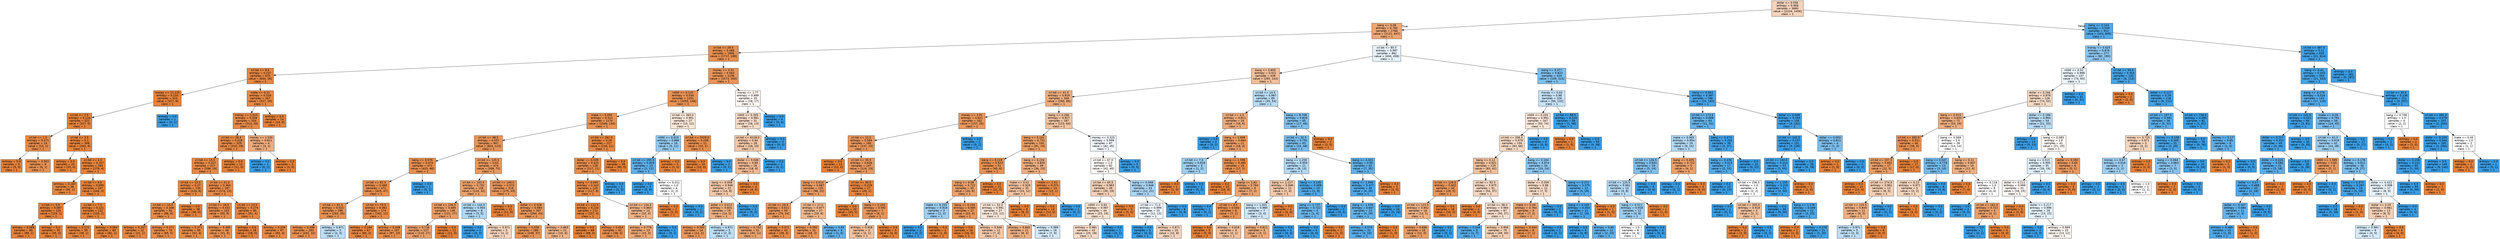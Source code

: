 digraph Tree {
node [shape=box, style="filled", color="black", fontname="helvetica"] ;
edge [fontname="helvetica"] ;
0 [label="dollar <= 0.056\nentropy = 0.968\nsamples = 3680\nvalue = [2224, 1456]\nclass = 1", fillcolor="#f6d3bb"] ;
1 [label="bang <= 0.08\nentropy = 0.784\nsamples = 2768\nvalue = [2121, 647]\nclass = 1", fillcolor="#eda775"] ;
0 -> 1 [labeldistance=2.5, labelangle=45, headlabel="True"] ;
2 [label="crl.tot <= 29.5\nentropy = 0.466\nsamples = 1906\nvalue = [1717, 189]\nclass = 1", fillcolor="#e88f4f"] ;
1 -> 2 ;
3 [label="crl.tot <= 9.5\nentropy = 0.237\nsamples = 670\nvalue = [644, 26]\nclass = 1", fillcolor="#e68641"] ;
2 -> 3 ;
4 [label="money <= 11.125\nentropy = 0.133\nsamples = 323\nvalue = [317, 6]\nclass = 1", fillcolor="#e5833d"] ;
3 -> 4 ;
5 [label="crl.tot <= 2.5\nentropy = 0.116\nsamples = 322\nvalue = [317, 5]\nclass = 1", fillcolor="#e5833c"] ;
4 -> 5 ;
6 [label="crl.tot <= 1.5\nentropy = 0.371\nsamples = 14\nvalue = [13, 1]\nclass = 1", fillcolor="#e78b48"] ;
5 -> 6 ;
7 [label="entropy = 0.0\nsamples = 5\nvalue = [5, 0]\nclass = 1", fillcolor="#e58139"] ;
6 -> 7 ;
8 [label="entropy = 0.503\nsamples = 9\nvalue = [8, 1]\nclass = 1", fillcolor="#e89152"] ;
6 -> 8 ;
9 [label="crl.tot <= 3.5\nentropy = 0.1\nsamples = 308\nvalue = [304, 4]\nclass = 1", fillcolor="#e5833c"] ;
5 -> 9 ;
10 [label="entropy = 0.0\nsamples = 25\nvalue = [25, 0]\nclass = 1", fillcolor="#e58139"] ;
9 -> 10 ;
11 [label="crl.tot <= 4.5\nentropy = 0.107\nsamples = 283\nvalue = [279, 4]\nclass = 1", fillcolor="#e5833c"] ;
9 -> 11 ;
12 [label="entropy = 0.183\nsamples = 36\nvalue = [35, 1]\nclass = 1", fillcolor="#e6853f"] ;
11 -> 12 ;
13 [label="crl.tot <= 6.5\nentropy = 0.095\nsamples = 247\nvalue = [244, 3]\nclass = 1", fillcolor="#e5833b"] ;
11 -> 13 ;
14 [label="crl.tot <= 5.5\nentropy = 0.067\nsamples = 125\nvalue = [124, 1]\nclass = 1", fillcolor="#e5823b"] ;
13 -> 14 ;
15 [label="entropy = 0.088\nsamples = 90\nvalue = [89, 1]\nclass = 1", fillcolor="#e5823b"] ;
14 -> 15 ;
16 [label="entropy = 0.0\nsamples = 35\nvalue = [35, 0]\nclass = 1", fillcolor="#e58139"] ;
14 -> 16 ;
17 [label="crl.tot <= 7.5\nentropy = 0.121\nsamples = 122\nvalue = [120, 2]\nclass = 1", fillcolor="#e5833c"] ;
13 -> 17 ;
18 [label="entropy = 0.172\nsamples = 39\nvalue = [38, 1]\nclass = 1", fillcolor="#e6843e"] ;
17 -> 18 ;
19 [label="entropy = 0.094\nsamples = 83\nvalue = [82, 1]\nclass = 1", fillcolor="#e5833b"] ;
17 -> 19 ;
20 [label="entropy = 0.0\nsamples = 1\nvalue = [0, 1]\nclass = 1", fillcolor="#399de5"] ;
4 -> 20 ;
21 [label="make <= 0.21\nentropy = 0.318\nsamples = 347\nvalue = [327, 20]\nclass = 1", fillcolor="#e78945"] ;
3 -> 21 ;
22 [label="money <= 1.015\nentropy = 0.328\nsamples = 333\nvalue = [313, 20]\nclass = 1", fillcolor="#e78946"] ;
21 -> 22 ;
23 [label="crl.tot <= 28.5\nentropy = 0.318\nsamples = 329\nvalue = [310, 19]\nclass = 1", fillcolor="#e78945"] ;
22 -> 23 ;
24 [label="crl.tot <= 15.5\nentropy = 0.327\nsamples = 317\nvalue = [298, 19]\nclass = 1", fillcolor="#e78946"] ;
23 -> 24 ;
25 [label="crl.tot <= 13.5\nentropy = 0.27\nsamples = 130\nvalue = [124, 6]\nclass = 1", fillcolor="#e68743"] ;
24 -> 25 ;
26 [label="crl.tot <= 10.5\nentropy = 0.348\nsamples = 92\nvalue = [86, 6]\nclass = 1", fillcolor="#e78a47"] ;
25 -> 26 ;
27 [label="entropy = 0.267\nsamples = 22\nvalue = [21, 1]\nclass = 1", fillcolor="#e68742"] ;
26 -> 27 ;
28 [label="entropy = 0.371\nsamples = 70\nvalue = [65, 5]\nclass = 1", fillcolor="#e78b48"] ;
26 -> 28 ;
29 [label="entropy = 0.0\nsamples = 38\nvalue = [38, 0]\nclass = 1", fillcolor="#e58139"] ;
25 -> 29 ;
30 [label="crl.tot <= 21.5\nentropy = 0.364\nsamples = 187\nvalue = [174, 13]\nclass = 1", fillcolor="#e78a48"] ;
24 -> 30 ;
31 [label="crl.tot <= 18.5\nentropy = 0.431\nsamples = 102\nvalue = [93, 9]\nclass = 1", fillcolor="#e88d4c"] ;
30 -> 31 ;
32 [label="entropy = 0.371\nsamples = 56\nvalue = [52, 4]\nclass = 1", fillcolor="#e78b48"] ;
31 -> 32 ;
33 [label="entropy = 0.496\nsamples = 46\nvalue = [41, 5]\nclass = 1", fillcolor="#e89051"] ;
31 -> 33 ;
34 [label="crl.tot <= 23.5\nentropy = 0.274\nsamples = 85\nvalue = [81, 4]\nclass = 1", fillcolor="#e68743"] ;
30 -> 34 ;
35 [label="entropy = 0.0\nsamples = 18\nvalue = [18, 0]\nclass = 1", fillcolor="#e58139"] ;
34 -> 35 ;
36 [label="entropy = 0.326\nsamples = 67\nvalue = [63, 4]\nclass = 1", fillcolor="#e78946"] ;
34 -> 36 ;
37 [label="entropy = 0.0\nsamples = 12\nvalue = [12, 0]\nclass = 1", fillcolor="#e58139"] ;
23 -> 37 ;
38 [label="money <= 1.535\nentropy = 0.811\nsamples = 4\nvalue = [3, 1]\nclass = 1", fillcolor="#eeab7b"] ;
22 -> 38 ;
39 [label="entropy = 0.0\nsamples = 1\nvalue = [0, 1]\nclass = 1", fillcolor="#399de5"] ;
38 -> 39 ;
40 [label="entropy = 0.0\nsamples = 3\nvalue = [3, 0]\nclass = 1", fillcolor="#e58139"] ;
38 -> 40 ;
41 [label="entropy = 0.0\nsamples = 14\nvalue = [14, 0]\nclass = 1", fillcolor="#e58139"] ;
21 -> 41 ;
42 [label="money <= 0.01\nentropy = 0.563\nsamples = 1236\nvalue = [1073, 163]\nclass = 1", fillcolor="#e99457"] ;
2 -> 42 ;
43 [label="n000 <= 0.115\nentropy = 0.534\nsamples = 1201\nvalue = [1055, 146]\nclass = 1", fillcolor="#e99254"] ;
42 -> 43 ;
44 [label="make <= 0.005\nentropy = 0.512\nsamples = 1174\nvalue = [1040, 134]\nclass = 1", fillcolor="#e89153"] ;
43 -> 44 ;
45 [label="crl.tot <= 98.5\nentropy = 0.557\nsamples = 947\nvalue = [824, 123]\nclass = 1", fillcolor="#e99457"] ;
44 -> 45 ;
46 [label="bang <= 0.076\nentropy = 0.474\nsamples = 473\nvalue = [425, 48]\nclass = 1", fillcolor="#e88f4f"] ;
45 -> 46 ;
47 [label="crl.tot <= 62.5\nentropy = 0.468\nsamples = 472\nvalue = [425, 47]\nclass = 1", fillcolor="#e88f4f"] ;
46 -> 47 ;
48 [label="crl.tot <= 61.5\nentropy = 0.522\nsamples = 298\nvalue = [263, 35]\nclass = 1", fillcolor="#e89253"] ;
47 -> 48 ;
49 [label="entropy = 0.498\nsamples = 293\nvalue = [261, 32]\nclass = 1", fillcolor="#e89051"] ;
48 -> 49 ;
50 [label="entropy = 0.971\nsamples = 5\nvalue = [2, 3]\nclass = 1", fillcolor="#bddef6"] ;
48 -> 50 ;
51 [label="crl.tot <= 73.5\nentropy = 0.362\nsamples = 174\nvalue = [162, 12]\nclass = 1", fillcolor="#e78a48"] ;
47 -> 51 ;
52 [label="entropy = 0.194\nsamples = 67\nvalue = [65, 2]\nclass = 1", fillcolor="#e6853f"] ;
51 -> 52 ;
53 [label="entropy = 0.448\nsamples = 107\nvalue = [97, 10]\nclass = 1", fillcolor="#e88e4d"] ;
51 -> 53 ;
54 [label="entropy = 0.0\nsamples = 1\nvalue = [0, 1]\nclass = 1", fillcolor="#399de5"] ;
46 -> 54 ;
55 [label="crl.tot <= 145.5\nentropy = 0.63\nsamples = 474\nvalue = [399, 75]\nclass = 1", fillcolor="#ea995e"] ;
45 -> 55 ;
56 [label="crl.tot <= 143.5\nentropy = 0.732\nsamples = 156\nvalue = [124, 32]\nclass = 1", fillcolor="#eca26c"] ;
55 -> 56 ;
57 [label="crl.tot <= 139.5\nentropy = 0.685\nsamples = 148\nvalue = [121, 27]\nclass = 1", fillcolor="#eb9d65"] ;
56 -> 57 ;
58 [label="entropy = 0.716\nsamples = 137\nvalue = [110, 27]\nclass = 1", fillcolor="#eba06a"] ;
57 -> 58 ;
59 [label="entropy = 0.0\nsamples = 11\nvalue = [11, 0]\nclass = 1", fillcolor="#e58139"] ;
57 -> 59 ;
60 [label="crl.tot <= 144.5\nentropy = 0.954\nsamples = 8\nvalue = [3, 5]\nclass = 1", fillcolor="#b0d8f5"] ;
56 -> 60 ;
61 [label="entropy = 0.0\nsamples = 3\nvalue = [0, 3]\nclass = 1", fillcolor="#399de5"] ;
60 -> 61 ;
62 [label="entropy = 0.971\nsamples = 5\nvalue = [3, 2]\nclass = 1", fillcolor="#f6d5bd"] ;
60 -> 62 ;
63 [label="crl.tot <= 149.5\nentropy = 0.572\nsamples = 318\nvalue = [275, 43]\nclass = 1", fillcolor="#e99558"] ;
55 -> 63 ;
64 [label="entropy = 0.0\nsamples = 11\nvalue = [11, 0]\nclass = 1", fillcolor="#e58139"] ;
63 -> 64 ;
65 [label="dollar <= 0.028\nentropy = 0.584\nsamples = 307\nvalue = [264, 43]\nclass = 1", fillcolor="#e99659"] ;
63 -> 65 ;
66 [label="entropy = 0.556\nsamples = 286\nvalue = [249, 37]\nclass = 1", fillcolor="#e99456"] ;
65 -> 66 ;
67 [label="entropy = 0.863\nsamples = 21\nvalue = [15, 6]\nclass = 1", fillcolor="#efb388"] ;
65 -> 67 ;
68 [label="crl.tot <= 261.0\nentropy = 0.28\nsamples = 227\nvalue = [216, 11]\nclass = 1", fillcolor="#e68743"] ;
44 -> 68 ;
69 [label="dollar <= 0.039\nentropy = 0.423\nsamples = 128\nvalue = [117, 11]\nclass = 1", fillcolor="#e78d4c"] ;
68 -> 69 ;
70 [label="bang <= 0.045\nentropy = 0.343\nsamples = 125\nvalue = [117, 8]\nclass = 1", fillcolor="#e78a47"] ;
69 -> 70 ;
71 [label="crl.tot <= 112.5\nentropy = 0.224\nsamples = 111\nvalue = [107, 4]\nclass = 1", fillcolor="#e68640"] ;
70 -> 71 ;
72 [label="entropy = 0.0\nsamples = 69\nvalue = [69, 0]\nclass = 1", fillcolor="#e58139"] ;
71 -> 72 ;
73 [label="entropy = 0.454\nsamples = 42\nvalue = [38, 4]\nclass = 1", fillcolor="#e88e4e"] ;
71 -> 73 ;
74 [label="crl.tot <= 134.5\nentropy = 0.863\nsamples = 14\nvalue = [10, 4]\nclass = 1", fillcolor="#efb388"] ;
70 -> 74 ;
75 [label="entropy = 0.779\nsamples = 13\nvalue = [10, 3]\nclass = 1", fillcolor="#eda774"] ;
74 -> 75 ;
76 [label="entropy = 0.0\nsamples = 1\nvalue = [0, 1]\nclass = 1", fillcolor="#399de5"] ;
74 -> 76 ;
77 [label="entropy = 0.0\nsamples = 3\nvalue = [0, 3]\nclass = 1", fillcolor="#399de5"] ;
69 -> 77 ;
78 [label="entropy = 0.0\nsamples = 99\nvalue = [99, 0]\nclass = 1", fillcolor="#e58139"] ;
68 -> 78 ;
79 [label="crl.tot <= 365.0\nentropy = 0.991\nsamples = 27\nvalue = [15, 12]\nclass = 1", fillcolor="#fae6d7"] ;
43 -> 79 ;
80 [label="n000 <= 0.615\nentropy = 0.896\nsamples = 16\nvalue = [5, 11]\nclass = 1", fillcolor="#93caf1"] ;
79 -> 80 ;
81 [label="crl.tot <= 205.5\nentropy = 0.619\nsamples = 13\nvalue = [2, 11]\nclass = 1", fillcolor="#5dafea"] ;
80 -> 81 ;
82 [label="entropy = 0.0\nsamples = 9\nvalue = [0, 9]\nclass = 1", fillcolor="#399de5"] ;
81 -> 82 ;
83 [label="dollar <= 0.011\nentropy = 1.0\nsamples = 4\nvalue = [2, 2]\nclass = 1", fillcolor="#ffffff"] ;
81 -> 83 ;
84 [label="entropy = 0.0\nsamples = 2\nvalue = [2, 0]\nclass = 1", fillcolor="#e58139"] ;
83 -> 84 ;
85 [label="entropy = 0.0\nsamples = 2\nvalue = [0, 2]\nclass = 1", fillcolor="#399de5"] ;
83 -> 85 ;
86 [label="entropy = 0.0\nsamples = 3\nvalue = [3, 0]\nclass = 1", fillcolor="#e58139"] ;
80 -> 86 ;
87 [label="crl.tot <= 2029.0\nentropy = 0.439\nsamples = 11\nvalue = [10, 1]\nclass = 1", fillcolor="#e88e4d"] ;
79 -> 87 ;
88 [label="entropy = 0.0\nsamples = 10\nvalue = [10, 0]\nclass = 1", fillcolor="#e58139"] ;
87 -> 88 ;
89 [label="entropy = 0.0\nsamples = 1\nvalue = [0, 1]\nclass = 1", fillcolor="#399de5"] ;
87 -> 89 ;
90 [label="money <= 1.77\nentropy = 0.999\nsamples = 35\nvalue = [18, 17]\nclass = 1", fillcolor="#fef8f4"] ;
42 -> 90 ;
91 [label="n000 <= 0.305\nentropy = 0.981\nsamples = 31\nvalue = [18, 13]\nclass = 1", fillcolor="#f8dcc8"] ;
90 -> 91 ;
92 [label="crl.tot <= 6128.0\nentropy = 0.94\nsamples = 28\nvalue = [18, 10]\nclass = 1", fillcolor="#f3c7a7"] ;
91 -> 92 ;
93 [label="dollar <= 0.046\nentropy = 0.89\nsamples = 26\nvalue = [18, 8]\nclass = 1", fillcolor="#f1b991"] ;
92 -> 93 ;
94 [label="bang <= 0.058\nentropy = 0.946\nsamples = 22\nvalue = [14, 8]\nclass = 1", fillcolor="#f4c9aa"] ;
93 -> 94 ;
95 [label="dollar <= 0.013\nentropy = 0.831\nsamples = 19\nvalue = [14, 5]\nclass = 1", fillcolor="#eeae80"] ;
94 -> 95 ;
96 [label="entropy = 0.592\nsamples = 14\nvalue = [12, 2]\nclass = 1", fillcolor="#e9965a"] ;
95 -> 96 ;
97 [label="entropy = 0.971\nsamples = 5\nvalue = [2, 3]\nclass = 1", fillcolor="#bddef6"] ;
95 -> 97 ;
98 [label="entropy = 0.0\nsamples = 3\nvalue = [0, 3]\nclass = 1", fillcolor="#399de5"] ;
94 -> 98 ;
99 [label="entropy = 0.0\nsamples = 4\nvalue = [4, 0]\nclass = 1", fillcolor="#e58139"] ;
93 -> 99 ;
100 [label="entropy = 0.0\nsamples = 2\nvalue = [0, 2]\nclass = 1", fillcolor="#399de5"] ;
92 -> 100 ;
101 [label="entropy = 0.0\nsamples = 3\nvalue = [0, 3]\nclass = 1", fillcolor="#399de5"] ;
91 -> 101 ;
102 [label="entropy = 0.0\nsamples = 4\nvalue = [0, 4]\nclass = 1", fillcolor="#399de5"] ;
90 -> 102 ;
103 [label="crl.tot <= 85.5\nentropy = 0.997\nsamples = 862\nvalue = [404, 458]\nclass = 1", fillcolor="#e8f3fc"] ;
1 -> 103 ;
104 [label="bang <= 0.805\nentropy = 0.911\nsamples = 438\nvalue = [295, 143]\nclass = 1", fillcolor="#f2be99"] ;
103 -> 104 ;
105 [label="crl.tot <= 41.5\nentropy = 0.819\nsamples = 349\nvalue = [260, 89]\nclass = 1", fillcolor="#eeac7d"] ;
104 -> 105 ;
106 [label="money <= 3.91\nentropy = 0.621\nsamples = 162\nvalue = [137, 25]\nclass = 1", fillcolor="#ea985d"] ;
105 -> 106 ;
107 [label="crl.tot <= 12.5\nentropy = 0.594\nsamples = 160\nvalue = [137, 23]\nclass = 1", fillcolor="#e9965a"] ;
106 -> 107 ;
108 [label="entropy = 0.0\nsamples = 13\nvalue = [13, 0]\nclass = 1", fillcolor="#e58139"] ;
107 -> 108 ;
109 [label="crl.tot <= 35.5\nentropy = 0.626\nsamples = 147\nvalue = [124, 23]\nclass = 1", fillcolor="#ea985e"] ;
107 -> 109 ;
110 [label="bang <= 0.614\nentropy = 0.687\nsamples = 120\nvalue = [98, 22]\nclass = 1", fillcolor="#eb9d65"] ;
109 -> 110 ;
111 [label="crl.tot <= 26.5\nentropy = 0.611\nsamples = 93\nvalue = [79, 14]\nclass = 1", fillcolor="#ea975c"] ;
110 -> 111 ;
112 [label="entropy = 0.752\nsamples = 51\nvalue = [40, 11]\nclass = 1", fillcolor="#eca46f"] ;
111 -> 112 ;
113 [label="entropy = 0.371\nsamples = 42\nvalue = [39, 3]\nclass = 1", fillcolor="#e78b48"] ;
111 -> 113 ;
114 [label="crl.tot <= 27.0\nentropy = 0.877\nsamples = 27\nvalue = [19, 8]\nclass = 1", fillcolor="#f0b68c"] ;
110 -> 114 ;
115 [label="entropy = 0.592\nsamples = 21\nvalue = [18, 3]\nclass = 1", fillcolor="#e9965a"] ;
114 -> 115 ;
116 [label="entropy = 0.65\nsamples = 6\nvalue = [1, 5]\nclass = 1", fillcolor="#61b1ea"] ;
114 -> 116 ;
117 [label="crl.tot <= 39.5\nentropy = 0.229\nsamples = 27\nvalue = [26, 1]\nclass = 1", fillcolor="#e68641"] ;
109 -> 117 ;
118 [label="entropy = 0.0\nsamples = 20\nvalue = [20, 0]\nclass = 1", fillcolor="#e58139"] ;
117 -> 118 ;
119 [label="bang <= 0.203\nentropy = 0.592\nsamples = 7\nvalue = [6, 1]\nclass = 1", fillcolor="#e9965a"] ;
117 -> 119 ;
120 [label="entropy = 0.918\nsamples = 3\nvalue = [2, 1]\nclass = 1", fillcolor="#f2c09c"] ;
119 -> 120 ;
121 [label="entropy = 0.0\nsamples = 4\nvalue = [4, 0]\nclass = 1", fillcolor="#e58139"] ;
119 -> 121 ;
122 [label="entropy = 0.0\nsamples = 2\nvalue = [0, 2]\nclass = 1", fillcolor="#399de5"] ;
106 -> 122 ;
123 [label="bang <= 0.266\nentropy = 0.927\nsamples = 187\nvalue = [123, 64]\nclass = 1", fillcolor="#f3c3a0"] ;
105 -> 123 ;
124 [label="bang <= 0.161\nentropy = 0.701\nsamples = 100\nvalue = [81, 19]\nclass = 1", fillcolor="#eb9f67"] ;
123 -> 124 ;
125 [label="bang <= 0.119\nentropy = 0.523\nsamples = 51\nvalue = [45, 6]\nclass = 1", fillcolor="#e89253"] ;
124 -> 125 ;
126 [label="bang <= 0.08\nentropy = 0.722\nsamples = 30\nvalue = [24, 6]\nclass = 1", fillcolor="#eca06a"] ;
125 -> 126 ;
127 [label="make <= 0.255\nentropy = 0.918\nsamples = 3\nvalue = [1, 2]\nclass = 1", fillcolor="#9ccef2"] ;
126 -> 127 ;
128 [label="entropy = 0.0\nsamples = 2\nvalue = [0, 2]\nclass = 1", fillcolor="#399de5"] ;
127 -> 128 ;
129 [label="entropy = 0.0\nsamples = 1\nvalue = [1, 0]\nclass = 1", fillcolor="#e58139"] ;
127 -> 129 ;
130 [label="bang <= 0.104\nentropy = 0.605\nsamples = 27\nvalue = [23, 4]\nclass = 1", fillcolor="#ea975b"] ;
126 -> 130 ;
131 [label="entropy = 0.0\nsamples = 16\nvalue = [16, 0]\nclass = 1", fillcolor="#e58139"] ;
130 -> 131 ;
132 [label="entropy = 0.946\nsamples = 11\nvalue = [7, 4]\nclass = 1", fillcolor="#f4c9aa"] ;
130 -> 132 ;
133 [label="entropy = 0.0\nsamples = 21\nvalue = [21, 0]\nclass = 1", fillcolor="#e58139"] ;
125 -> 133 ;
134 [label="bang <= 0.234\nentropy = 0.835\nsamples = 49\nvalue = [36, 13]\nclass = 1", fillcolor="#eeae80"] ;
124 -> 134 ;
135 [label="make <= 0.41\nentropy = 0.928\nsamples = 35\nvalue = [23, 12]\nclass = 1", fillcolor="#f3c3a0"] ;
134 -> 135 ;
136 [label="crl.tot <= 52.0\nentropy = 0.991\nsamples = 27\nvalue = [15, 12]\nclass = 1", fillcolor="#fae6d7"] ;
135 -> 136 ;
137 [label="entropy = 0.845\nsamples = 11\nvalue = [8, 3]\nclass = 1", fillcolor="#efb083"] ;
136 -> 137 ;
138 [label="entropy = 0.989\nsamples = 16\nvalue = [7, 9]\nclass = 1", fillcolor="#d3e9f9"] ;
136 -> 138 ;
139 [label="entropy = 0.0\nsamples = 8\nvalue = [8, 0]\nclass = 1", fillcolor="#e58139"] ;
135 -> 139 ;
140 [label="make <= 1.51\nentropy = 0.371\nsamples = 14\nvalue = [13, 1]\nclass = 1", fillcolor="#e78b48"] ;
134 -> 140 ;
141 [label="entropy = 0.0\nsamples = 13\nvalue = [13, 0]\nclass = 1", fillcolor="#e58139"] ;
140 -> 141 ;
142 [label="entropy = 0.0\nsamples = 1\nvalue = [0, 1]\nclass = 1", fillcolor="#399de5"] ;
140 -> 142 ;
143 [label="money <= 0.325\nentropy = 0.999\nsamples = 87\nvalue = [42, 45]\nclass = 1", fillcolor="#f2f8fd"] ;
123 -> 143 ;
144 [label="crl.tot <= 67.5\nentropy = 1.0\nsamples = 82\nvalue = [42, 40]\nclass = 1", fillcolor="#fef9f6"] ;
143 -> 144 ;
145 [label="crl.tot <= 65.5\nentropy = 0.963\nsamples = 49\nvalue = [30, 19]\nclass = 1", fillcolor="#f5d1b6"] ;
144 -> 145 ;
146 [label="n000 <= 0.64\nentropy = 0.987\nsamples = 44\nvalue = [25, 19]\nclass = 1", fillcolor="#f9e1cf"] ;
145 -> 146 ;
147 [label="entropy = 0.981\nsamples = 43\nvalue = [25, 18]\nclass = 1", fillcolor="#f8dcc8"] ;
146 -> 147 ;
148 [label="entropy = 0.0\nsamples = 1\nvalue = [0, 1]\nclass = 1", fillcolor="#399de5"] ;
146 -> 148 ;
149 [label="entropy = 0.0\nsamples = 5\nvalue = [5, 0]\nclass = 1", fillcolor="#e58139"] ;
145 -> 149 ;
150 [label="bang <= 0.568\nentropy = 0.946\nsamples = 33\nvalue = [12, 21]\nclass = 1", fillcolor="#aad5f4"] ;
144 -> 150 ;
151 [label="crl.tot <= 71.0\nentropy = 0.999\nsamples = 25\nvalue = [12, 13]\nclass = 1", fillcolor="#f0f7fd"] ;
150 -> 151 ;
152 [label="entropy = 0.0\nsamples = 5\nvalue = [0, 5]\nclass = 1", fillcolor="#399de5"] ;
151 -> 152 ;
153 [label="entropy = 0.971\nsamples = 20\nvalue = [12, 8]\nclass = 1", fillcolor="#f6d5bd"] ;
151 -> 153 ;
154 [label="entropy = 0.0\nsamples = 8\nvalue = [0, 8]\nclass = 1", fillcolor="#399de5"] ;
150 -> 154 ;
155 [label="entropy = 0.0\nsamples = 5\nvalue = [0, 5]\nclass = 1", fillcolor="#399de5"] ;
143 -> 155 ;
156 [label="crl.tot <= 14.5\nentropy = 0.967\nsamples = 89\nvalue = [35, 54]\nclass = 1", fillcolor="#b9ddf6"] ;
104 -> 156 ;
157 [label="crl.tot <= 2.5\nentropy = 0.811\nsamples = 24\nvalue = [18, 6]\nclass = 1", fillcolor="#eeab7b"] ;
156 -> 157 ;
158 [label="entropy = 0.0\nsamples = 2\nvalue = [0, 2]\nclass = 1", fillcolor="#399de5"] ;
157 -> 158 ;
159 [label="bang <= 0.898\nentropy = 0.684\nsamples = 22\nvalue = [18, 4]\nclass = 1", fillcolor="#eb9d65"] ;
157 -> 159 ;
160 [label="crl.tot <= 7.0\nentropy = 0.918\nsamples = 3\nvalue = [1, 2]\nclass = 1", fillcolor="#9ccef2"] ;
159 -> 160 ;
161 [label="entropy = 0.0\nsamples = 1\nvalue = [1, 0]\nclass = 1", fillcolor="#e58139"] ;
160 -> 161 ;
162 [label="entropy = 0.0\nsamples = 2\nvalue = [0, 2]\nclass = 1", fillcolor="#399de5"] ;
160 -> 162 ;
163 [label="bang <= 1.596\nentropy = 0.485\nsamples = 19\nvalue = [17, 2]\nclass = 1", fillcolor="#e89050"] ;
159 -> 163 ;
164 [label="entropy = 0.0\nsamples = 10\nvalue = [10, 0]\nclass = 1", fillcolor="#e58139"] ;
163 -> 164 ;
165 [label="bang <= 1.82\nentropy = 0.764\nsamples = 9\nvalue = [7, 2]\nclass = 1", fillcolor="#eca572"] ;
163 -> 165 ;
166 [label="entropy = 0.0\nsamples = 1\nvalue = [0, 1]\nclass = 1", fillcolor="#399de5"] ;
165 -> 166 ;
167 [label="crl.tot <= 8.5\nentropy = 0.544\nsamples = 8\nvalue = [7, 1]\nclass = 1", fillcolor="#e99355"] ;
165 -> 167 ;
168 [label="entropy = 0.0\nsamples = 5\nvalue = [5, 0]\nclass = 1", fillcolor="#e58139"] ;
167 -> 168 ;
169 [label="entropy = 0.918\nsamples = 3\nvalue = [2, 1]\nclass = 1", fillcolor="#f2c09c"] ;
167 -> 169 ;
170 [label="bang <= 8.709\nentropy = 0.829\nsamples = 65\nvalue = [17, 48]\nclass = 1", fillcolor="#7fc0ee"] ;
156 -> 170 ;
171 [label="crl.tot <= 32.5\nentropy = 0.792\nsamples = 63\nvalue = [15, 48]\nclass = 1", fillcolor="#77bced"] ;
170 -> 171 ;
172 [label="bang <= 1.259\nentropy = 0.959\nsamples = 21\nvalue = [8, 13]\nclass = 1", fillcolor="#b3d9f5"] ;
171 -> 172 ;
173 [label="bang <= 1.117\nentropy = 0.946\nsamples = 11\nvalue = [7, 4]\nclass = 1", fillcolor="#f4c9aa"] ;
172 -> 173 ;
174 [label="bang <= 1.001\nentropy = 0.985\nsamples = 7\nvalue = [3, 4]\nclass = 1", fillcolor="#cee6f8"] ;
173 -> 174 ;
175 [label="entropy = 0.811\nsamples = 4\nvalue = [3, 1]\nclass = 1", fillcolor="#eeab7b"] ;
174 -> 175 ;
176 [label="entropy = 0.0\nsamples = 3\nvalue = [0, 3]\nclass = 1", fillcolor="#399de5"] ;
174 -> 176 ;
177 [label="entropy = 0.0\nsamples = 4\nvalue = [4, 0]\nclass = 1", fillcolor="#e58139"] ;
173 -> 177 ;
178 [label="bang <= 3.145\nentropy = 0.469\nsamples = 10\nvalue = [1, 9]\nclass = 1", fillcolor="#4fa8e8"] ;
172 -> 178 ;
179 [label="bang <= 2.737\nentropy = 0.722\nsamples = 5\nvalue = [1, 4]\nclass = 1", fillcolor="#6ab6ec"] ;
178 -> 179 ;
180 [label="entropy = 0.0\nsamples = 4\nvalue = [0, 4]\nclass = 1", fillcolor="#399de5"] ;
179 -> 180 ;
181 [label="entropy = 0.0\nsamples = 1\nvalue = [1, 0]\nclass = 1", fillcolor="#e58139"] ;
179 -> 181 ;
182 [label="entropy = 0.0\nsamples = 5\nvalue = [0, 5]\nclass = 1", fillcolor="#399de5"] ;
178 -> 182 ;
183 [label="bang <= 4.321\nentropy = 0.65\nsamples = 42\nvalue = [7, 35]\nclass = 1", fillcolor="#61b1ea"] ;
171 -> 183 ;
184 [label="bang <= 1.549\nentropy = 0.477\nsamples = 39\nvalue = [4, 35]\nclass = 1", fillcolor="#50a8e8"] ;
183 -> 184 ;
185 [label="bang <= 1.539\nentropy = 0.667\nsamples = 23\nvalue = [4, 19]\nclass = 1", fillcolor="#63b2ea"] ;
184 -> 185 ;
186 [label="entropy = 0.575\nsamples = 22\nvalue = [3, 19]\nclass = 1", fillcolor="#58ace9"] ;
185 -> 186 ;
187 [label="entropy = 0.0\nsamples = 1\nvalue = [1, 0]\nclass = 1", fillcolor="#e58139"] ;
185 -> 187 ;
188 [label="entropy = 0.0\nsamples = 16\nvalue = [0, 16]\nclass = 1", fillcolor="#399de5"] ;
184 -> 188 ;
189 [label="entropy = 0.0\nsamples = 3\nvalue = [3, 0]\nclass = 1", fillcolor="#e58139"] ;
183 -> 189 ;
190 [label="entropy = 0.0\nsamples = 2\nvalue = [2, 0]\nclass = 1", fillcolor="#e58139"] ;
170 -> 190 ;
191 [label="bang <= 0.377\nentropy = 0.822\nsamples = 424\nvalue = [109, 315]\nclass = 1", fillcolor="#7ebfee"] ;
103 -> 191 ;
192 [label="money <= 0.04\nentropy = 0.98\nsamples = 226\nvalue = [94, 132]\nclass = 1", fillcolor="#c6e3f8"] ;
191 -> 192 ;
193 [label="n000 <= 0.205\nentropy = 0.991\nsamples = 167\nvalue = [93, 74]\nclass = 1", fillcolor="#fae5d7"] ;
192 -> 193 ;
194 [label="crl.tot <= 336.5\nentropy = 0.979\nsamples = 159\nvalue = [93, 66]\nclass = 1", fillcolor="#f7dac6"] ;
193 -> 194 ;
195 [label="bang <= 0.12\nentropy = 0.921\nsamples = 125\nvalue = [83, 42]\nclass = 1", fillcolor="#f2c19d"] ;
194 -> 195 ;
196 [label="crl.tot <= 126.0\nentropy = 0.602\nsamples = 34\nvalue = [29, 5]\nclass = 1", fillcolor="#e9975b"] ;
195 -> 196 ;
197 [label="crl.tot <= 123.5\nentropy = 0.852\nsamples = 18\nvalue = [13, 5]\nclass = 1", fillcolor="#efb185"] ;
196 -> 197 ;
198 [label="entropy = 0.696\nsamples = 16\nvalue = [13, 3]\nclass = 1", fillcolor="#eb9e67"] ;
197 -> 198 ;
199 [label="entropy = 0.0\nsamples = 2\nvalue = [0, 2]\nclass = 1", fillcolor="#399de5"] ;
197 -> 199 ;
200 [label="entropy = 0.0\nsamples = 16\nvalue = [16, 0]\nclass = 1", fillcolor="#e58139"] ;
196 -> 200 ;
201 [label="crl.tot <= 92.5\nentropy = 0.975\nsamples = 91\nvalue = [54, 37]\nclass = 1", fillcolor="#f7d7c1"] ;
195 -> 201 ;
202 [label="entropy = 0.0\nsamples = 4\nvalue = [4, 0]\nclass = 1", fillcolor="#e58139"] ;
201 -> 202 ;
203 [label="crl.tot <= 98.0\nentropy = 0.984\nsamples = 87\nvalue = [50, 37]\nclass = 1", fillcolor="#f8decc"] ;
201 -> 203 ;
204 [label="entropy = 0.544\nsamples = 8\nvalue = [1, 7]\nclass = 1", fillcolor="#55abe9"] ;
203 -> 204 ;
205 [label="entropy = 0.958\nsamples = 79\nvalue = [49, 30]\nclass = 1", fillcolor="#f5ceb2"] ;
203 -> 205 ;
206 [label="bang <= 0.164\nentropy = 0.874\nsamples = 34\nvalue = [10, 24]\nclass = 1", fillcolor="#8bc6f0"] ;
194 -> 206 ;
207 [label="dollar <= 0.009\nentropy = 0.98\nsamples = 12\nvalue = [7, 5]\nclass = 1", fillcolor="#f8dbc6"] ;
206 -> 207 ;
208 [label="make <= 0.49\nentropy = 0.764\nsamples = 9\nvalue = [7, 2]\nclass = 1", fillcolor="#eca572"] ;
207 -> 208 ;
209 [label="entropy = 0.544\nsamples = 8\nvalue = [7, 1]\nclass = 1", fillcolor="#e99355"] ;
208 -> 209 ;
210 [label="entropy = 0.0\nsamples = 1\nvalue = [0, 1]\nclass = 1", fillcolor="#399de5"] ;
208 -> 210 ;
211 [label="entropy = 0.0\nsamples = 3\nvalue = [0, 3]\nclass = 1", fillcolor="#399de5"] ;
207 -> 211 ;
212 [label="bang <= 0.372\nentropy = 0.575\nsamples = 22\nvalue = [3, 19]\nclass = 1", fillcolor="#58ace9"] ;
206 -> 212 ;
213 [label="bang <= 0.205\nentropy = 0.454\nsamples = 21\nvalue = [2, 19]\nclass = 1", fillcolor="#4ea7e8"] ;
212 -> 213 ;
214 [label="entropy = 0.0\nsamples = 9\nvalue = [0, 9]\nclass = 1", fillcolor="#399de5"] ;
213 -> 214 ;
215 [label="entropy = 0.65\nsamples = 12\nvalue = [2, 10]\nclass = 1", fillcolor="#61b1ea"] ;
213 -> 215 ;
216 [label="entropy = 0.0\nsamples = 1\nvalue = [1, 0]\nclass = 1", fillcolor="#e58139"] ;
212 -> 216 ;
217 [label="entropy = 0.0\nsamples = 8\nvalue = [0, 8]\nclass = 1", fillcolor="#399de5"] ;
193 -> 217 ;
218 [label="crl.tot <= 89.5\nentropy = 0.124\nsamples = 59\nvalue = [1, 58]\nclass = 1", fillcolor="#3c9fe5"] ;
192 -> 218 ;
219 [label="entropy = 0.0\nsamples = 1\nvalue = [1, 0]\nclass = 1", fillcolor="#e58139"] ;
218 -> 219 ;
220 [label="entropy = 0.0\nsamples = 58\nvalue = [0, 58]\nclass = 1", fillcolor="#399de5"] ;
218 -> 220 ;
221 [label="bang <= 0.563\nentropy = 0.387\nsamples = 198\nvalue = [15, 183]\nclass = 1", fillcolor="#49a5e7"] ;
191 -> 221 ;
222 [label="crl.tot <= 173.5\nentropy = 0.668\nsamples = 63\nvalue = [11, 52]\nclass = 1", fillcolor="#63b2ea"] ;
221 -> 222 ;
223 [label="make <= 0.065\nentropy = 0.954\nsamples = 24\nvalue = [9, 15]\nclass = 1", fillcolor="#b0d8f5"] ;
222 -> 223 ;
224 [label="crl.tot <= 136.5\nentropy = 0.831\nsamples = 19\nvalue = [5, 14]\nclass = 1", fillcolor="#80c0ee"] ;
223 -> 224 ;
225 [label="crl.tot <= 125.5\nentropy = 0.961\nsamples = 13\nvalue = [5, 8]\nclass = 1", fillcolor="#b5daf5"] ;
224 -> 225 ;
226 [label="bang <= 0.511\nentropy = 0.918\nsamples = 12\nvalue = [4, 8]\nclass = 1", fillcolor="#9ccef2"] ;
225 -> 226 ;
227 [label="entropy = 1.0\nsamples = 8\nvalue = [4, 4]\nclass = 1", fillcolor="#ffffff"] ;
226 -> 227 ;
228 [label="entropy = 0.0\nsamples = 4\nvalue = [0, 4]\nclass = 1", fillcolor="#399de5"] ;
226 -> 228 ;
229 [label="entropy = 0.0\nsamples = 1\nvalue = [1, 0]\nclass = 1", fillcolor="#e58139"] ;
225 -> 229 ;
230 [label="entropy = 0.0\nsamples = 6\nvalue = [0, 6]\nclass = 1", fillcolor="#399de5"] ;
224 -> 230 ;
231 [label="bang <= 0.405\nentropy = 0.722\nsamples = 5\nvalue = [4, 1]\nclass = 1", fillcolor="#eca06a"] ;
223 -> 231 ;
232 [label="entropy = 0.0\nsamples = 1\nvalue = [0, 1]\nclass = 1", fillcolor="#399de5"] ;
231 -> 232 ;
233 [label="entropy = 0.0\nsamples = 4\nvalue = [4, 0]\nclass = 1", fillcolor="#e58139"] ;
231 -> 233 ;
234 [label="bang <= 0.474\nentropy = 0.292\nsamples = 39\nvalue = [2, 37]\nclass = 1", fillcolor="#44a2e6"] ;
222 -> 234 ;
235 [label="bang <= 0.436\nentropy = 0.523\nsamples = 17\nvalue = [2, 15]\nclass = 1", fillcolor="#53aae8"] ;
234 -> 235 ;
236 [label="entropy = 0.0\nsamples = 13\nvalue = [0, 13]\nclass = 1", fillcolor="#399de5"] ;
235 -> 236 ;
237 [label="crl.tot <= 236.5\nentropy = 1.0\nsamples = 4\nvalue = [2, 2]\nclass = 1", fillcolor="#ffffff"] ;
235 -> 237 ;
238 [label="entropy = 0.0\nsamples = 1\nvalue = [0, 1]\nclass = 1", fillcolor="#399de5"] ;
237 -> 238 ;
239 [label="crl.tot <= 355.0\nentropy = 0.918\nsamples = 3\nvalue = [2, 1]\nclass = 1", fillcolor="#f2c09c"] ;
237 -> 239 ;
240 [label="entropy = 0.0\nsamples = 2\nvalue = [2, 0]\nclass = 1", fillcolor="#e58139"] ;
239 -> 240 ;
241 [label="entropy = 0.0\nsamples = 1\nvalue = [0, 1]\nclass = 1", fillcolor="#399de5"] ;
239 -> 241 ;
242 [label="entropy = 0.0\nsamples = 22\nvalue = [0, 22]\nclass = 1", fillcolor="#399de5"] ;
234 -> 242 ;
243 [label="dollar <= 0.048\nentropy = 0.193\nsamples = 135\nvalue = [4, 131]\nclass = 1", fillcolor="#3fa0e6"] ;
221 -> 243 ;
244 [label="crl.tot <= 142.5\nentropy = 0.157\nsamples = 131\nvalue = [3, 128]\nclass = 1", fillcolor="#3e9fe6"] ;
243 -> 244 ;
245 [label="crl.tot <= 140.0\nentropy = 0.314\nsamples = 53\nvalue = [3, 50]\nclass = 1", fillcolor="#45a3e7"] ;
244 -> 245 ;
246 [label="bang <= 1.155\nentropy = 0.235\nsamples = 52\nvalue = [2, 50]\nclass = 1", fillcolor="#41a1e6"] ;
245 -> 246 ;
247 [label="entropy = 0.0\nsamples = 30\nvalue = [0, 30]\nclass = 1", fillcolor="#399de5"] ;
246 -> 247 ;
248 [label="bang <= 1.176\nentropy = 0.439\nsamples = 22\nvalue = [2, 20]\nclass = 1", fillcolor="#4da7e8"] ;
246 -> 248 ;
249 [label="entropy = 0.0\nsamples = 1\nvalue = [1, 0]\nclass = 1", fillcolor="#e58139"] ;
248 -> 249 ;
250 [label="entropy = 0.276\nsamples = 21\nvalue = [1, 20]\nclass = 1", fillcolor="#43a2e6"] ;
248 -> 250 ;
251 [label="entropy = 0.0\nsamples = 1\nvalue = [1, 0]\nclass = 1", fillcolor="#e58139"] ;
245 -> 251 ;
252 [label="entropy = 0.0\nsamples = 78\nvalue = [0, 78]\nclass = 1", fillcolor="#399de5"] ;
244 -> 252 ;
253 [label="dollar <= 0.053\nentropy = 0.811\nsamples = 4\nvalue = [1, 3]\nclass = 1", fillcolor="#7bbeee"] ;
243 -> 253 ;
254 [label="entropy = 0.0\nsamples = 1\nvalue = [1, 0]\nclass = 1", fillcolor="#e58139"] ;
253 -> 254 ;
255 [label="entropy = 0.0\nsamples = 3\nvalue = [0, 3]\nclass = 1", fillcolor="#399de5"] ;
253 -> 255 ;
256 [label="bang <= 0.143\nentropy = 0.509\nsamples = 912\nvalue = [103, 809]\nclass = 1", fillcolor="#52a9e8"] ;
0 -> 256 [labeldistance=2.5, labelangle=-45, headlabel="False"] ;
257 [label="money <= 0.025\nentropy = 0.876\nsamples = 277\nvalue = [82, 195]\nclass = 1", fillcolor="#8cc6f0"] ;
256 -> 257 ;
258 [label="n000 <= 0.52\nentropy = 0.998\nsamples = 157\nvalue = [74, 83]\nclass = 1", fillcolor="#eaf4fc"] ;
257 -> 258 ;
259 [label="dollar <= 0.166\nentropy = 0.978\nsamples = 126\nvalue = [74, 52]\nclass = 1", fillcolor="#f7dac4"] ;
258 -> 259 ;
260 [label="bang <= 0.023\nentropy = 0.833\nsamples = 72\nvalue = [53, 19]\nclass = 1", fillcolor="#eeae80"] ;
259 -> 260 ;
261 [label="crl.tot <= 302.5\nentropy = 0.511\nsamples = 44\nvalue = [39, 5]\nclass = 1", fillcolor="#e89152"] ;
260 -> 261 ;
262 [label="crl.tot <= 107.5\nentropy = 0.691\nsamples = 27\nvalue = [22, 5]\nclass = 1", fillcolor="#eb9e66"] ;
261 -> 262 ;
263 [label="entropy = 0.0\nsamples = 14\nvalue = [14, 0]\nclass = 1", fillcolor="#e58139"] ;
262 -> 263 ;
264 [label="crl.tot <= 274.5\nentropy = 0.961\nsamples = 13\nvalue = [8, 5]\nclass = 1", fillcolor="#f5d0b5"] ;
262 -> 264 ;
265 [label="crl.tot <= 120.5\nentropy = 0.845\nsamples = 11\nvalue = [8, 3]\nclass = 1", fillcolor="#efb083"] ;
264 -> 265 ;
266 [label="entropy = 0.971\nsamples = 5\nvalue = [2, 3]\nclass = 1", fillcolor="#bddef6"] ;
265 -> 266 ;
267 [label="entropy = 0.0\nsamples = 6\nvalue = [6, 0]\nclass = 1", fillcolor="#e58139"] ;
265 -> 267 ;
268 [label="entropy = 0.0\nsamples = 2\nvalue = [0, 2]\nclass = 1", fillcolor="#399de5"] ;
264 -> 268 ;
269 [label="entropy = 0.0\nsamples = 17\nvalue = [17, 0]\nclass = 1", fillcolor="#e58139"] ;
261 -> 269 ;
270 [label="bang <= 0.069\nentropy = 1.0\nsamples = 28\nvalue = [14, 14]\nclass = 1", fillcolor="#ffffff"] ;
260 -> 270 ;
271 [label="bang <= 0.047\nentropy = 0.779\nsamples = 13\nvalue = [3, 10]\nclass = 1", fillcolor="#74baed"] ;
270 -> 271 ;
272 [label="make <= 0.23\nentropy = 0.971\nsamples = 5\nvalue = [3, 2]\nclass = 1", fillcolor="#f6d5bd"] ;
271 -> 272 ;
273 [label="entropy = 0.0\nsamples = 3\nvalue = [3, 0]\nclass = 1", fillcolor="#e58139"] ;
272 -> 273 ;
274 [label="entropy = 0.0\nsamples = 2\nvalue = [0, 2]\nclass = 1", fillcolor="#399de5"] ;
272 -> 274 ;
275 [label="entropy = 0.0\nsamples = 8\nvalue = [0, 8]\nclass = 1", fillcolor="#399de5"] ;
271 -> 275 ;
276 [label="bang <= 0.11\nentropy = 0.837\nsamples = 15\nvalue = [11, 4]\nclass = 1", fillcolor="#eeaf81"] ;
270 -> 276 ;
277 [label="entropy = 0.0\nsamples = 7\nvalue = [7, 0]\nclass = 1", fillcolor="#e58139"] ;
276 -> 277 ;
278 [label="bang <= 0.118\nentropy = 1.0\nsamples = 8\nvalue = [4, 4]\nclass = 1", fillcolor="#ffffff"] ;
276 -> 278 ;
279 [label="entropy = 0.0\nsamples = 3\nvalue = [0, 3]\nclass = 1", fillcolor="#399de5"] ;
278 -> 279 ;
280 [label="crl.tot <= 162.0\nentropy = 0.722\nsamples = 5\nvalue = [4, 1]\nclass = 1", fillcolor="#eca06a"] ;
278 -> 280 ;
281 [label="entropy = 0.0\nsamples = 1\nvalue = [0, 1]\nclass = 1", fillcolor="#399de5"] ;
280 -> 281 ;
282 [label="entropy = 0.0\nsamples = 4\nvalue = [4, 0]\nclass = 1", fillcolor="#e58139"] ;
280 -> 282 ;
283 [label="dollar <= 0.188\nentropy = 0.964\nsamples = 54\nvalue = [21, 33]\nclass = 1", fillcolor="#b7dbf6"] ;
259 -> 283 ;
284 [label="entropy = 0.0\nsamples = 13\nvalue = [0, 13]\nclass = 1", fillcolor="#399de5"] ;
283 -> 284 ;
285 [label="bang <= 0.083\nentropy = 1.0\nsamples = 41\nvalue = [21, 20]\nclass = 1", fillcolor="#fef9f6"] ;
283 -> 285 ;
286 [label="bang <= 0.015\nentropy = 0.995\nsamples = 35\nvalue = [16, 19]\nclass = 1", fillcolor="#e0f0fb"] ;
285 -> 286 ;
287 [label="dollar <= 0.211\nentropy = 0.999\nsamples = 31\nvalue = [16, 15]\nclass = 1", fillcolor="#fdf7f3"] ;
286 -> 287 ;
288 [label="entropy = 0.0\nsamples = 3\nvalue = [3, 0]\nclass = 1", fillcolor="#e58139"] ;
287 -> 288 ;
289 [label="dollar <= 0.217\nentropy = 0.996\nsamples = 28\nvalue = [13, 15]\nclass = 1", fillcolor="#e5f2fc"] ;
287 -> 289 ;
290 [label="entropy = 0.0\nsamples = 3\nvalue = [0, 3]\nclass = 1", fillcolor="#399de5"] ;
289 -> 290 ;
291 [label="entropy = 0.999\nsamples = 25\nvalue = [13, 12]\nclass = 1", fillcolor="#fdf5f0"] ;
289 -> 291 ;
292 [label="entropy = 0.0\nsamples = 4\nvalue = [0, 4]\nclass = 1", fillcolor="#399de5"] ;
286 -> 292 ;
293 [label="dollar <= 0.392\nentropy = 0.65\nsamples = 6\nvalue = [5, 1]\nclass = 1", fillcolor="#ea9a61"] ;
285 -> 293 ;
294 [label="entropy = 0.0\nsamples = 5\nvalue = [5, 0]\nclass = 1", fillcolor="#e58139"] ;
293 -> 294 ;
295 [label="entropy = 0.0\nsamples = 1\nvalue = [0, 1]\nclass = 1", fillcolor="#399de5"] ;
293 -> 295 ;
296 [label="entropy = 0.0\nsamples = 31\nvalue = [0, 31]\nclass = 1", fillcolor="#399de5"] ;
258 -> 296 ;
297 [label="crl.tot <= 50.0\nentropy = 0.353\nsamples = 120\nvalue = [8, 112]\nclass = 1", fillcolor="#47a4e7"] ;
257 -> 297 ;
298 [label="entropy = 0.0\nsamples = 2\nvalue = [2, 0]\nclass = 1", fillcolor="#e58139"] ;
297 -> 298 ;
299 [label="dollar <= 0.127\nentropy = 0.29\nsamples = 118\nvalue = [6, 112]\nclass = 1", fillcolor="#44a2e6"] ;
297 -> 299 ;
300 [label="crl.tot <= 157.5\nentropy = 0.581\nsamples = 36\nvalue = [5, 31]\nclass = 1", fillcolor="#59ade9"] ;
299 -> 300 ;
301 [label="money <= 0.725\nentropy = 0.971\nsamples = 5\nvalue = [3, 2]\nclass = 1", fillcolor="#f6d5bd"] ;
300 -> 301 ;
302 [label="money <= 0.67\nentropy = 0.918\nsamples = 3\nvalue = [1, 2]\nclass = 1", fillcolor="#9ccef2"] ;
301 -> 302 ;
303 [label="entropy = 0.0\nsamples = 1\nvalue = [0, 1]\nclass = 1", fillcolor="#399de5"] ;
302 -> 303 ;
304 [label="entropy = 1.0\nsamples = 2\nvalue = [1, 1]\nclass = 1", fillcolor="#ffffff"] ;
302 -> 304 ;
305 [label="entropy = 0.0\nsamples = 2\nvalue = [2, 0]\nclass = 1", fillcolor="#e58139"] ;
301 -> 305 ;
306 [label="money <= 0.105\nentropy = 0.345\nsamples = 31\nvalue = [2, 29]\nclass = 1", fillcolor="#47a4e7"] ;
300 -> 306 ;
307 [label="bang <= 0.064\nentropy = 0.863\nsamples = 7\nvalue = [2, 5]\nclass = 1", fillcolor="#88c4ef"] ;
306 -> 307 ;
308 [label="entropy = 0.0\nsamples = 2\nvalue = [2, 0]\nclass = 1", fillcolor="#e58139"] ;
307 -> 308 ;
309 [label="entropy = 0.0\nsamples = 5\nvalue = [0, 5]\nclass = 1", fillcolor="#399de5"] ;
307 -> 309 ;
310 [label="entropy = 0.0\nsamples = 24\nvalue = [0, 24]\nclass = 1", fillcolor="#399de5"] ;
306 -> 310 ;
311 [label="crl.tot <= 736.0\nentropy = 0.095\nsamples = 82\nvalue = [1, 81]\nclass = 1", fillcolor="#3b9ee5"] ;
299 -> 311 ;
312 [label="entropy = 0.0\nsamples = 76\nvalue = [0, 76]\nclass = 1", fillcolor="#399de5"] ;
311 -> 312 ;
313 [label="money <= 0.17\nentropy = 0.65\nsamples = 6\nvalue = [1, 5]\nclass = 1", fillcolor="#61b1ea"] ;
311 -> 313 ;
314 [label="entropy = 0.0\nsamples = 1\nvalue = [1, 0]\nclass = 1", fillcolor="#e58139"] ;
313 -> 314 ;
315 [label="entropy = 0.0\nsamples = 5\nvalue = [0, 5]\nclass = 1", fillcolor="#399de5"] ;
313 -> 315 ;
316 [label="crl.tot <= 487.5\nentropy = 0.21\nsamples = 635\nvalue = [21, 614]\nclass = 1", fillcolor="#40a0e6"] ;
256 -> 316 ;
317 [label="bang <= 0.41\nentropy = 0.325\nsamples = 354\nvalue = [21, 333]\nclass = 1", fillcolor="#45a3e7"] ;
316 -> 317 ;
318 [label="bang <= 0.279\nentropy = 0.526\nsamples = 143\nvalue = [17, 126]\nclass = 1", fillcolor="#54aae9"] ;
317 -> 318 ;
319 [label="crl.tot <= 142.5\nentropy = 0.222\nsamples = 84\nvalue = [3, 81]\nclass = 1", fillcolor="#40a1e6"] ;
318 -> 319 ;
320 [label="dollar <= 0.227\nentropy = 0.332\nsamples = 49\nvalue = [3, 46]\nclass = 1", fillcolor="#46a3e7"] ;
319 -> 320 ;
321 [label="dollar <= 0.224\nentropy = 0.592\nsamples = 21\nvalue = [3, 18]\nclass = 1", fillcolor="#5aade9"] ;
320 -> 321 ;
322 [label="dollar <= 0.17\nentropy = 0.469\nsamples = 20\nvalue = [2, 18]\nclass = 1", fillcolor="#4fa8e8"] ;
321 -> 322 ;
323 [label="dollar <= 0.167\nentropy = 0.684\nsamples = 11\nvalue = [2, 9]\nclass = 1", fillcolor="#65b3eb"] ;
322 -> 323 ;
324 [label="entropy = 0.469\nsamples = 10\nvalue = [1, 9]\nclass = 1", fillcolor="#4fa8e8"] ;
323 -> 324 ;
325 [label="entropy = 0.0\nsamples = 1\nvalue = [1, 0]\nclass = 1", fillcolor="#e58139"] ;
323 -> 325 ;
326 [label="entropy = 0.0\nsamples = 9\nvalue = [0, 9]\nclass = 1", fillcolor="#399de5"] ;
322 -> 326 ;
327 [label="entropy = 0.0\nsamples = 1\nvalue = [1, 0]\nclass = 1", fillcolor="#e58139"] ;
321 -> 327 ;
328 [label="entropy = 0.0\nsamples = 28\nvalue = [0, 28]\nclass = 1", fillcolor="#399de5"] ;
320 -> 328 ;
329 [label="entropy = 0.0\nsamples = 35\nvalue = [0, 35]\nclass = 1", fillcolor="#399de5"] ;
319 -> 329 ;
330 [label="make <= 0.26\nentropy = 0.791\nsamples = 59\nvalue = [14, 45]\nclass = 1", fillcolor="#77bbed"] ;
318 -> 330 ;
331 [label="crl.tot <= 61.5\nentropy = 0.918\nsamples = 42\nvalue = [14, 28]\nclass = 1", fillcolor="#9ccef2"] ;
330 -> 331 ;
332 [label="n000 <= 1.585\nentropy = 0.65\nsamples = 6\nvalue = [5, 1]\nclass = 1", fillcolor="#ea9a61"] ;
331 -> 332 ;
333 [label="entropy = 0.0\nsamples = 5\nvalue = [5, 0]\nclass = 1", fillcolor="#e58139"] ;
332 -> 333 ;
334 [label="entropy = 0.0\nsamples = 1\nvalue = [0, 1]\nclass = 1", fillcolor="#399de5"] ;
332 -> 334 ;
335 [label="dollar <= 0.178\nentropy = 0.811\nsamples = 36\nvalue = [9, 27]\nclass = 1", fillcolor="#7bbeee"] ;
331 -> 335 ;
336 [label="bang <= 0.374\nentropy = 0.297\nsamples = 19\nvalue = [1, 18]\nclass = 1", fillcolor="#44a2e6"] ;
335 -> 336 ;
337 [label="entropy = 0.0\nsamples = 18\nvalue = [0, 18]\nclass = 1", fillcolor="#399de5"] ;
336 -> 337 ;
338 [label="entropy = 0.0\nsamples = 1\nvalue = [1, 0]\nclass = 1", fillcolor="#e58139"] ;
336 -> 338 ;
339 [label="dollar <= 0.422\nentropy = 0.998\nsamples = 17\nvalue = [8, 9]\nclass = 1", fillcolor="#e9f4fc"] ;
335 -> 339 ;
340 [label="dollar <= 0.29\nentropy = 0.961\nsamples = 13\nvalue = [8, 5]\nclass = 1", fillcolor="#f5d0b5"] ;
339 -> 340 ;
341 [label="entropy = 0.991\nsamples = 9\nvalue = [4, 5]\nclass = 1", fillcolor="#d7ebfa"] ;
340 -> 341 ;
342 [label="entropy = 0.0\nsamples = 4\nvalue = [4, 0]\nclass = 1", fillcolor="#e58139"] ;
340 -> 342 ;
343 [label="entropy = 0.0\nsamples = 4\nvalue = [0, 4]\nclass = 1", fillcolor="#399de5"] ;
339 -> 343 ;
344 [label="entropy = 0.0\nsamples = 17\nvalue = [0, 17]\nclass = 1", fillcolor="#399de5"] ;
330 -> 344 ;
345 [label="crl.tot <= 35.0\nentropy = 0.136\nsamples = 211\nvalue = [4, 207]\nclass = 1", fillcolor="#3d9fe6"] ;
317 -> 345 ;
346 [label="bang <= 0.708\nentropy = 1.0\nsamples = 4\nvalue = [2, 2]\nclass = 1", fillcolor="#ffffff"] ;
345 -> 346 ;
347 [label="entropy = 0.0\nsamples = 2\nvalue = [0, 2]\nclass = 1", fillcolor="#399de5"] ;
346 -> 347 ;
348 [label="entropy = 0.0\nsamples = 2\nvalue = [2, 0]\nclass = 1", fillcolor="#e58139"] ;
346 -> 348 ;
349 [label="crl.tot <= 481.0\nentropy = 0.079\nsamples = 207\nvalue = [2, 205]\nclass = 1", fillcolor="#3b9ee5"] ;
345 -> 349 ;
350 [label="dollar <= 0.159\nentropy = 0.044\nsamples = 205\nvalue = [1, 204]\nclass = 1", fillcolor="#3a9de5"] ;
349 -> 350 ;
351 [label="dollar <= 0.156\nentropy = 0.122\nsamples = 60\nvalue = [1, 59]\nclass = 1", fillcolor="#3c9fe5"] ;
350 -> 351 ;
352 [label="entropy = 0.0\nsamples = 59\nvalue = [0, 59]\nclass = 1", fillcolor="#399de5"] ;
351 -> 352 ;
353 [label="entropy = 0.0\nsamples = 1\nvalue = [1, 0]\nclass = 1", fillcolor="#e58139"] ;
351 -> 353 ;
354 [label="entropy = 0.0\nsamples = 145\nvalue = [0, 145]\nclass = 1", fillcolor="#399de5"] ;
350 -> 354 ;
355 [label="make <= 0.45\nentropy = 1.0\nsamples = 2\nvalue = [1, 1]\nclass = 1", fillcolor="#ffffff"] ;
349 -> 355 ;
356 [label="entropy = 0.0\nsamples = 1\nvalue = [1, 0]\nclass = 1", fillcolor="#e58139"] ;
355 -> 356 ;
357 [label="entropy = 0.0\nsamples = 1\nvalue = [0, 1]\nclass = 1", fillcolor="#399de5"] ;
355 -> 357 ;
358 [label="entropy = 0.0\nsamples = 281\nvalue = [0, 281]\nclass = 1", fillcolor="#399de5"] ;
316 -> 358 ;
}